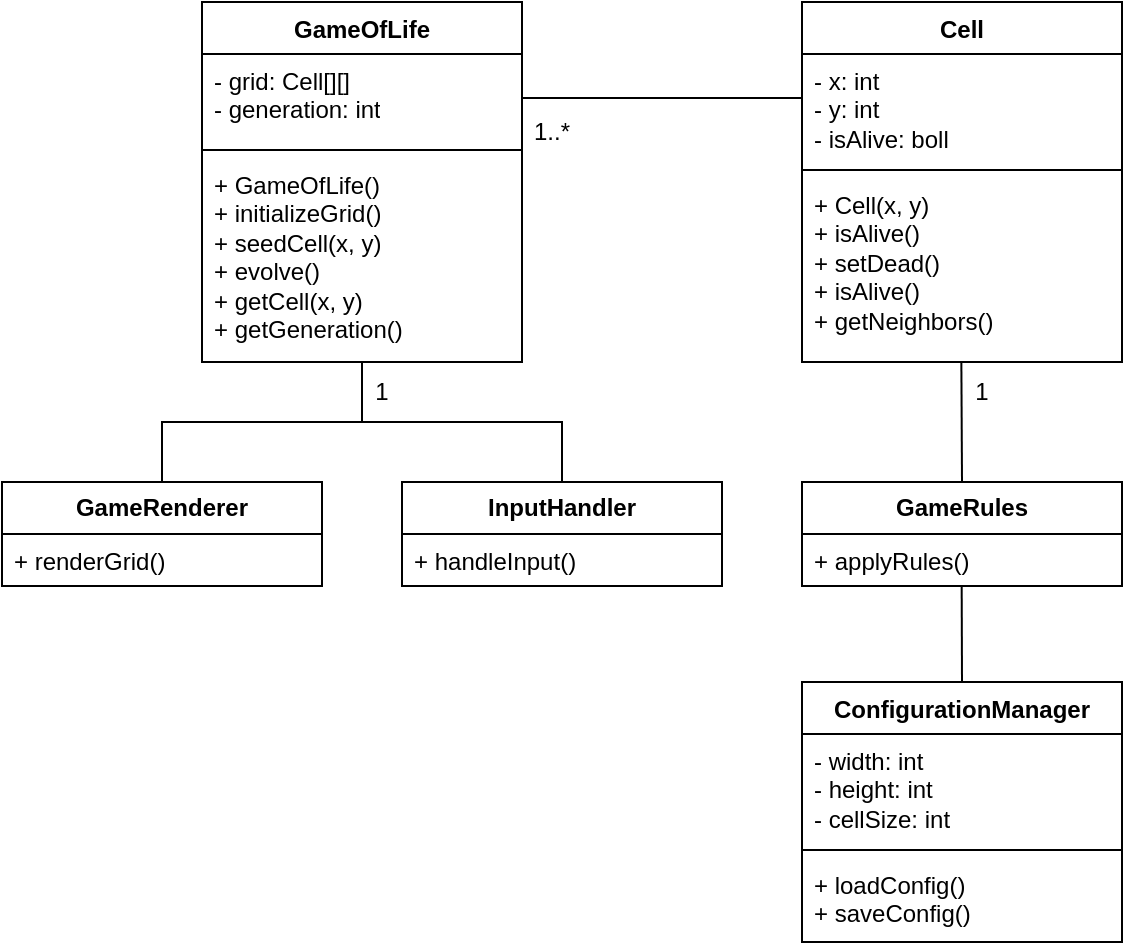 <mxfile version="22.0.2" type="device">
  <diagram name="Page-1" id="6ilLE1lWjggpWa3JcD70">
    <mxGraphModel dx="1137" dy="692" grid="1" gridSize="10" guides="1" tooltips="1" connect="1" arrows="1" fold="1" page="1" pageScale="1" pageWidth="850" pageHeight="1100" math="0" shadow="0">
      <root>
        <mxCell id="0" />
        <mxCell id="1" parent="0" />
        <mxCell id="l__xL6S39yhHykwIjolF-17" value="GameOfLife" style="swimlane;fontStyle=1;align=center;verticalAlign=top;childLayout=stackLayout;horizontal=1;startSize=26;horizontalStack=0;resizeParent=1;resizeParentMax=0;resizeLast=0;collapsible=1;marginBottom=0;whiteSpace=wrap;html=1;" vertex="1" parent="1">
          <mxGeometry x="280" y="320" width="160" height="180" as="geometry" />
        </mxCell>
        <mxCell id="l__xL6S39yhHykwIjolF-18" value="- grid: Cell[][]&lt;br&gt;- generation: int" style="text;strokeColor=none;fillColor=none;align=left;verticalAlign=top;spacingLeft=4;spacingRight=4;overflow=hidden;rotatable=0;points=[[0,0.5],[1,0.5]];portConstraint=eastwest;whiteSpace=wrap;html=1;" vertex="1" parent="l__xL6S39yhHykwIjolF-17">
          <mxGeometry y="26" width="160" height="44" as="geometry" />
        </mxCell>
        <mxCell id="l__xL6S39yhHykwIjolF-19" value="" style="line;strokeWidth=1;fillColor=none;align=left;verticalAlign=middle;spacingTop=-1;spacingLeft=3;spacingRight=3;rotatable=0;labelPosition=right;points=[];portConstraint=eastwest;strokeColor=inherit;" vertex="1" parent="l__xL6S39yhHykwIjolF-17">
          <mxGeometry y="70" width="160" height="8" as="geometry" />
        </mxCell>
        <mxCell id="l__xL6S39yhHykwIjolF-20" value="+ GameOfLife()&lt;br&gt;+ initializeGrid()&lt;br&gt;+ seedCell(x, y)&lt;br&gt;+ evolve()&lt;br&gt;+ getCell(x, y)&lt;br&gt;+ getGeneration()" style="text;strokeColor=none;fillColor=none;align=left;verticalAlign=top;spacingLeft=4;spacingRight=4;overflow=hidden;rotatable=0;points=[[0,0.5],[1,0.5]];portConstraint=eastwest;whiteSpace=wrap;html=1;" vertex="1" parent="l__xL6S39yhHykwIjolF-17">
          <mxGeometry y="78" width="160" height="102" as="geometry" />
        </mxCell>
        <mxCell id="l__xL6S39yhHykwIjolF-21" value="Cell" style="swimlane;fontStyle=1;align=center;verticalAlign=top;childLayout=stackLayout;horizontal=1;startSize=26;horizontalStack=0;resizeParent=1;resizeParentMax=0;resizeLast=0;collapsible=1;marginBottom=0;whiteSpace=wrap;html=1;" vertex="1" parent="1">
          <mxGeometry x="580" y="320" width="160" height="180" as="geometry" />
        </mxCell>
        <mxCell id="l__xL6S39yhHykwIjolF-22" value="- x: int&lt;br&gt;- y: int&lt;br&gt;- isAlive: boll" style="text;strokeColor=none;fillColor=none;align=left;verticalAlign=top;spacingLeft=4;spacingRight=4;overflow=hidden;rotatable=0;points=[[0,0.5],[1,0.5]];portConstraint=eastwest;whiteSpace=wrap;html=1;" vertex="1" parent="l__xL6S39yhHykwIjolF-21">
          <mxGeometry y="26" width="160" height="54" as="geometry" />
        </mxCell>
        <mxCell id="l__xL6S39yhHykwIjolF-23" value="" style="line;strokeWidth=1;fillColor=none;align=left;verticalAlign=middle;spacingTop=-1;spacingLeft=3;spacingRight=3;rotatable=0;labelPosition=right;points=[];portConstraint=eastwest;strokeColor=inherit;" vertex="1" parent="l__xL6S39yhHykwIjolF-21">
          <mxGeometry y="80" width="160" height="8" as="geometry" />
        </mxCell>
        <mxCell id="l__xL6S39yhHykwIjolF-24" value="+ Cell(x, y)&lt;br&gt;+ isAlive()&lt;br&gt;+ setDead()&lt;br&gt;+ isAlive()&lt;br&gt;+ getNeighbors()" style="text;strokeColor=none;fillColor=none;align=left;verticalAlign=top;spacingLeft=4;spacingRight=4;overflow=hidden;rotatable=0;points=[[0,0.5],[1,0.5]];portConstraint=eastwest;whiteSpace=wrap;html=1;" vertex="1" parent="l__xL6S39yhHykwIjolF-21">
          <mxGeometry y="88" width="160" height="92" as="geometry" />
        </mxCell>
        <mxCell id="l__xL6S39yhHykwIjolF-25" value="ConfigurationManager" style="swimlane;fontStyle=1;align=center;verticalAlign=top;childLayout=stackLayout;horizontal=1;startSize=26;horizontalStack=0;resizeParent=1;resizeParentMax=0;resizeLast=0;collapsible=1;marginBottom=0;whiteSpace=wrap;html=1;" vertex="1" parent="1">
          <mxGeometry x="580" y="660" width="160" height="130" as="geometry" />
        </mxCell>
        <mxCell id="l__xL6S39yhHykwIjolF-26" value="- width: int&lt;br&gt;- height: int&lt;br&gt;- cellSize: int" style="text;strokeColor=none;fillColor=none;align=left;verticalAlign=top;spacingLeft=4;spacingRight=4;overflow=hidden;rotatable=0;points=[[0,0.5],[1,0.5]];portConstraint=eastwest;whiteSpace=wrap;html=1;" vertex="1" parent="l__xL6S39yhHykwIjolF-25">
          <mxGeometry y="26" width="160" height="54" as="geometry" />
        </mxCell>
        <mxCell id="l__xL6S39yhHykwIjolF-27" value="" style="line;strokeWidth=1;fillColor=none;align=left;verticalAlign=middle;spacingTop=-1;spacingLeft=3;spacingRight=3;rotatable=0;labelPosition=right;points=[];portConstraint=eastwest;strokeColor=inherit;" vertex="1" parent="l__xL6S39yhHykwIjolF-25">
          <mxGeometry y="80" width="160" height="8" as="geometry" />
        </mxCell>
        <mxCell id="l__xL6S39yhHykwIjolF-28" value="+ loadConfig()&lt;br&gt;+ saveConfig()" style="text;strokeColor=none;fillColor=none;align=left;verticalAlign=top;spacingLeft=4;spacingRight=4;overflow=hidden;rotatable=0;points=[[0,0.5],[1,0.5]];portConstraint=eastwest;whiteSpace=wrap;html=1;" vertex="1" parent="l__xL6S39yhHykwIjolF-25">
          <mxGeometry y="88" width="160" height="42" as="geometry" />
        </mxCell>
        <mxCell id="l__xL6S39yhHykwIjolF-49" value="&lt;b&gt;GameRules&lt;/b&gt;" style="swimlane;fontStyle=0;childLayout=stackLayout;horizontal=1;startSize=26;fillColor=none;horizontalStack=0;resizeParent=1;resizeParentMax=0;resizeLast=0;collapsible=1;marginBottom=0;whiteSpace=wrap;html=1;" vertex="1" parent="1">
          <mxGeometry x="580" y="560" width="160" height="52" as="geometry" />
        </mxCell>
        <mxCell id="l__xL6S39yhHykwIjolF-50" value="+ applyRules()" style="text;strokeColor=none;fillColor=none;align=left;verticalAlign=top;spacingLeft=4;spacingRight=4;overflow=hidden;rotatable=0;points=[[0,0.5],[1,0.5]];portConstraint=eastwest;whiteSpace=wrap;html=1;" vertex="1" parent="l__xL6S39yhHykwIjolF-49">
          <mxGeometry y="26" width="160" height="26" as="geometry" />
        </mxCell>
        <mxCell id="l__xL6S39yhHykwIjolF-53" value="&lt;b&gt;GameRenderer&lt;/b&gt;" style="swimlane;fontStyle=0;childLayout=stackLayout;horizontal=1;startSize=26;fillColor=none;horizontalStack=0;resizeParent=1;resizeParentMax=0;resizeLast=0;collapsible=1;marginBottom=0;whiteSpace=wrap;html=1;" vertex="1" parent="1">
          <mxGeometry x="180" y="560" width="160" height="52" as="geometry" />
        </mxCell>
        <mxCell id="l__xL6S39yhHykwIjolF-54" value="+ renderGrid()" style="text;strokeColor=none;fillColor=none;align=left;verticalAlign=top;spacingLeft=4;spacingRight=4;overflow=hidden;rotatable=0;points=[[0,0.5],[1,0.5]];portConstraint=eastwest;whiteSpace=wrap;html=1;" vertex="1" parent="l__xL6S39yhHykwIjolF-53">
          <mxGeometry y="26" width="160" height="26" as="geometry" />
        </mxCell>
        <mxCell id="l__xL6S39yhHykwIjolF-55" value="&lt;b&gt;InputHandler&lt;/b&gt;" style="swimlane;fontStyle=0;childLayout=stackLayout;horizontal=1;startSize=26;fillColor=none;horizontalStack=0;resizeParent=1;resizeParentMax=0;resizeLast=0;collapsible=1;marginBottom=0;whiteSpace=wrap;html=1;" vertex="1" parent="1">
          <mxGeometry x="380" y="560" width="160" height="52" as="geometry" />
        </mxCell>
        <mxCell id="l__xL6S39yhHykwIjolF-56" value="+ handleInput()" style="text;strokeColor=none;fillColor=none;align=left;verticalAlign=top;spacingLeft=4;spacingRight=4;overflow=hidden;rotatable=0;points=[[0,0.5],[1,0.5]];portConstraint=eastwest;whiteSpace=wrap;html=1;" vertex="1" parent="l__xL6S39yhHykwIjolF-55">
          <mxGeometry y="26" width="160" height="26" as="geometry" />
        </mxCell>
        <mxCell id="l__xL6S39yhHykwIjolF-80" value="" style="endArrow=none;html=1;rounded=0;exitX=0.5;exitY=0;exitDx=0;exitDy=0;entryX=0.5;entryY=0;entryDx=0;entryDy=0;" edge="1" parent="1" source="l__xL6S39yhHykwIjolF-53" target="l__xL6S39yhHykwIjolF-55">
          <mxGeometry relative="1" as="geometry">
            <mxPoint x="370" y="820" as="sourcePoint" />
            <mxPoint x="460" y="540" as="targetPoint" />
            <Array as="points">
              <mxPoint x="260" y="530" />
              <mxPoint x="460" y="530" />
            </Array>
          </mxGeometry>
        </mxCell>
        <mxCell id="l__xL6S39yhHykwIjolF-82" value="" style="endArrow=none;html=1;rounded=0;entryX=0.5;entryY=0.998;entryDx=0;entryDy=0;entryPerimeter=0;" edge="1" parent="1" target="l__xL6S39yhHykwIjolF-20">
          <mxGeometry relative="1" as="geometry">
            <mxPoint x="360" y="530" as="sourcePoint" />
            <mxPoint x="520" y="520" as="targetPoint" />
          </mxGeometry>
        </mxCell>
        <mxCell id="l__xL6S39yhHykwIjolF-83" value="" style="endArrow=none;html=1;rounded=0;exitX=1;exitY=0.5;exitDx=0;exitDy=0;" edge="1" parent="1" source="l__xL6S39yhHykwIjolF-18">
          <mxGeometry relative="1" as="geometry">
            <mxPoint x="560" y="540" as="sourcePoint" />
            <mxPoint x="580" y="368" as="targetPoint" />
          </mxGeometry>
        </mxCell>
        <mxCell id="l__xL6S39yhHykwIjolF-84" value="" style="endArrow=none;html=1;rounded=0;entryX=0.5;entryY=0;entryDx=0;entryDy=0;exitX=0.498;exitY=1.002;exitDx=0;exitDy=0;exitPerimeter=0;" edge="1" parent="1" source="l__xL6S39yhHykwIjolF-24" target="l__xL6S39yhHykwIjolF-49">
          <mxGeometry relative="1" as="geometry">
            <mxPoint x="660" y="520" as="sourcePoint" />
            <mxPoint x="540" y="690" as="targetPoint" />
          </mxGeometry>
        </mxCell>
        <mxCell id="l__xL6S39yhHykwIjolF-85" value="" style="endArrow=none;html=1;rounded=0;entryX=0.5;entryY=0;entryDx=0;entryDy=0;exitX=0.499;exitY=1.002;exitDx=0;exitDy=0;exitPerimeter=0;" edge="1" parent="1" source="l__xL6S39yhHykwIjolF-50" target="l__xL6S39yhHykwIjolF-25">
          <mxGeometry relative="1" as="geometry">
            <mxPoint x="770" y="620" as="sourcePoint" />
            <mxPoint x="770" y="620" as="targetPoint" />
          </mxGeometry>
        </mxCell>
        <mxCell id="l__xL6S39yhHykwIjolF-86" value="1..*" style="text;html=1;strokeColor=none;fillColor=none;align=center;verticalAlign=middle;whiteSpace=wrap;rounded=0;" vertex="1" parent="1">
          <mxGeometry x="440" y="370" width="30" height="30" as="geometry" />
        </mxCell>
        <mxCell id="l__xL6S39yhHykwIjolF-87" value="1" style="text;html=1;strokeColor=none;fillColor=none;align=center;verticalAlign=middle;whiteSpace=wrap;rounded=0;" vertex="1" parent="1">
          <mxGeometry x="360" y="500" width="20" height="30" as="geometry" />
        </mxCell>
        <mxCell id="l__xL6S39yhHykwIjolF-88" value="1" style="text;html=1;strokeColor=none;fillColor=none;align=center;verticalAlign=middle;whiteSpace=wrap;rounded=0;" vertex="1" parent="1">
          <mxGeometry x="660" y="500" width="20" height="30" as="geometry" />
        </mxCell>
      </root>
    </mxGraphModel>
  </diagram>
</mxfile>
